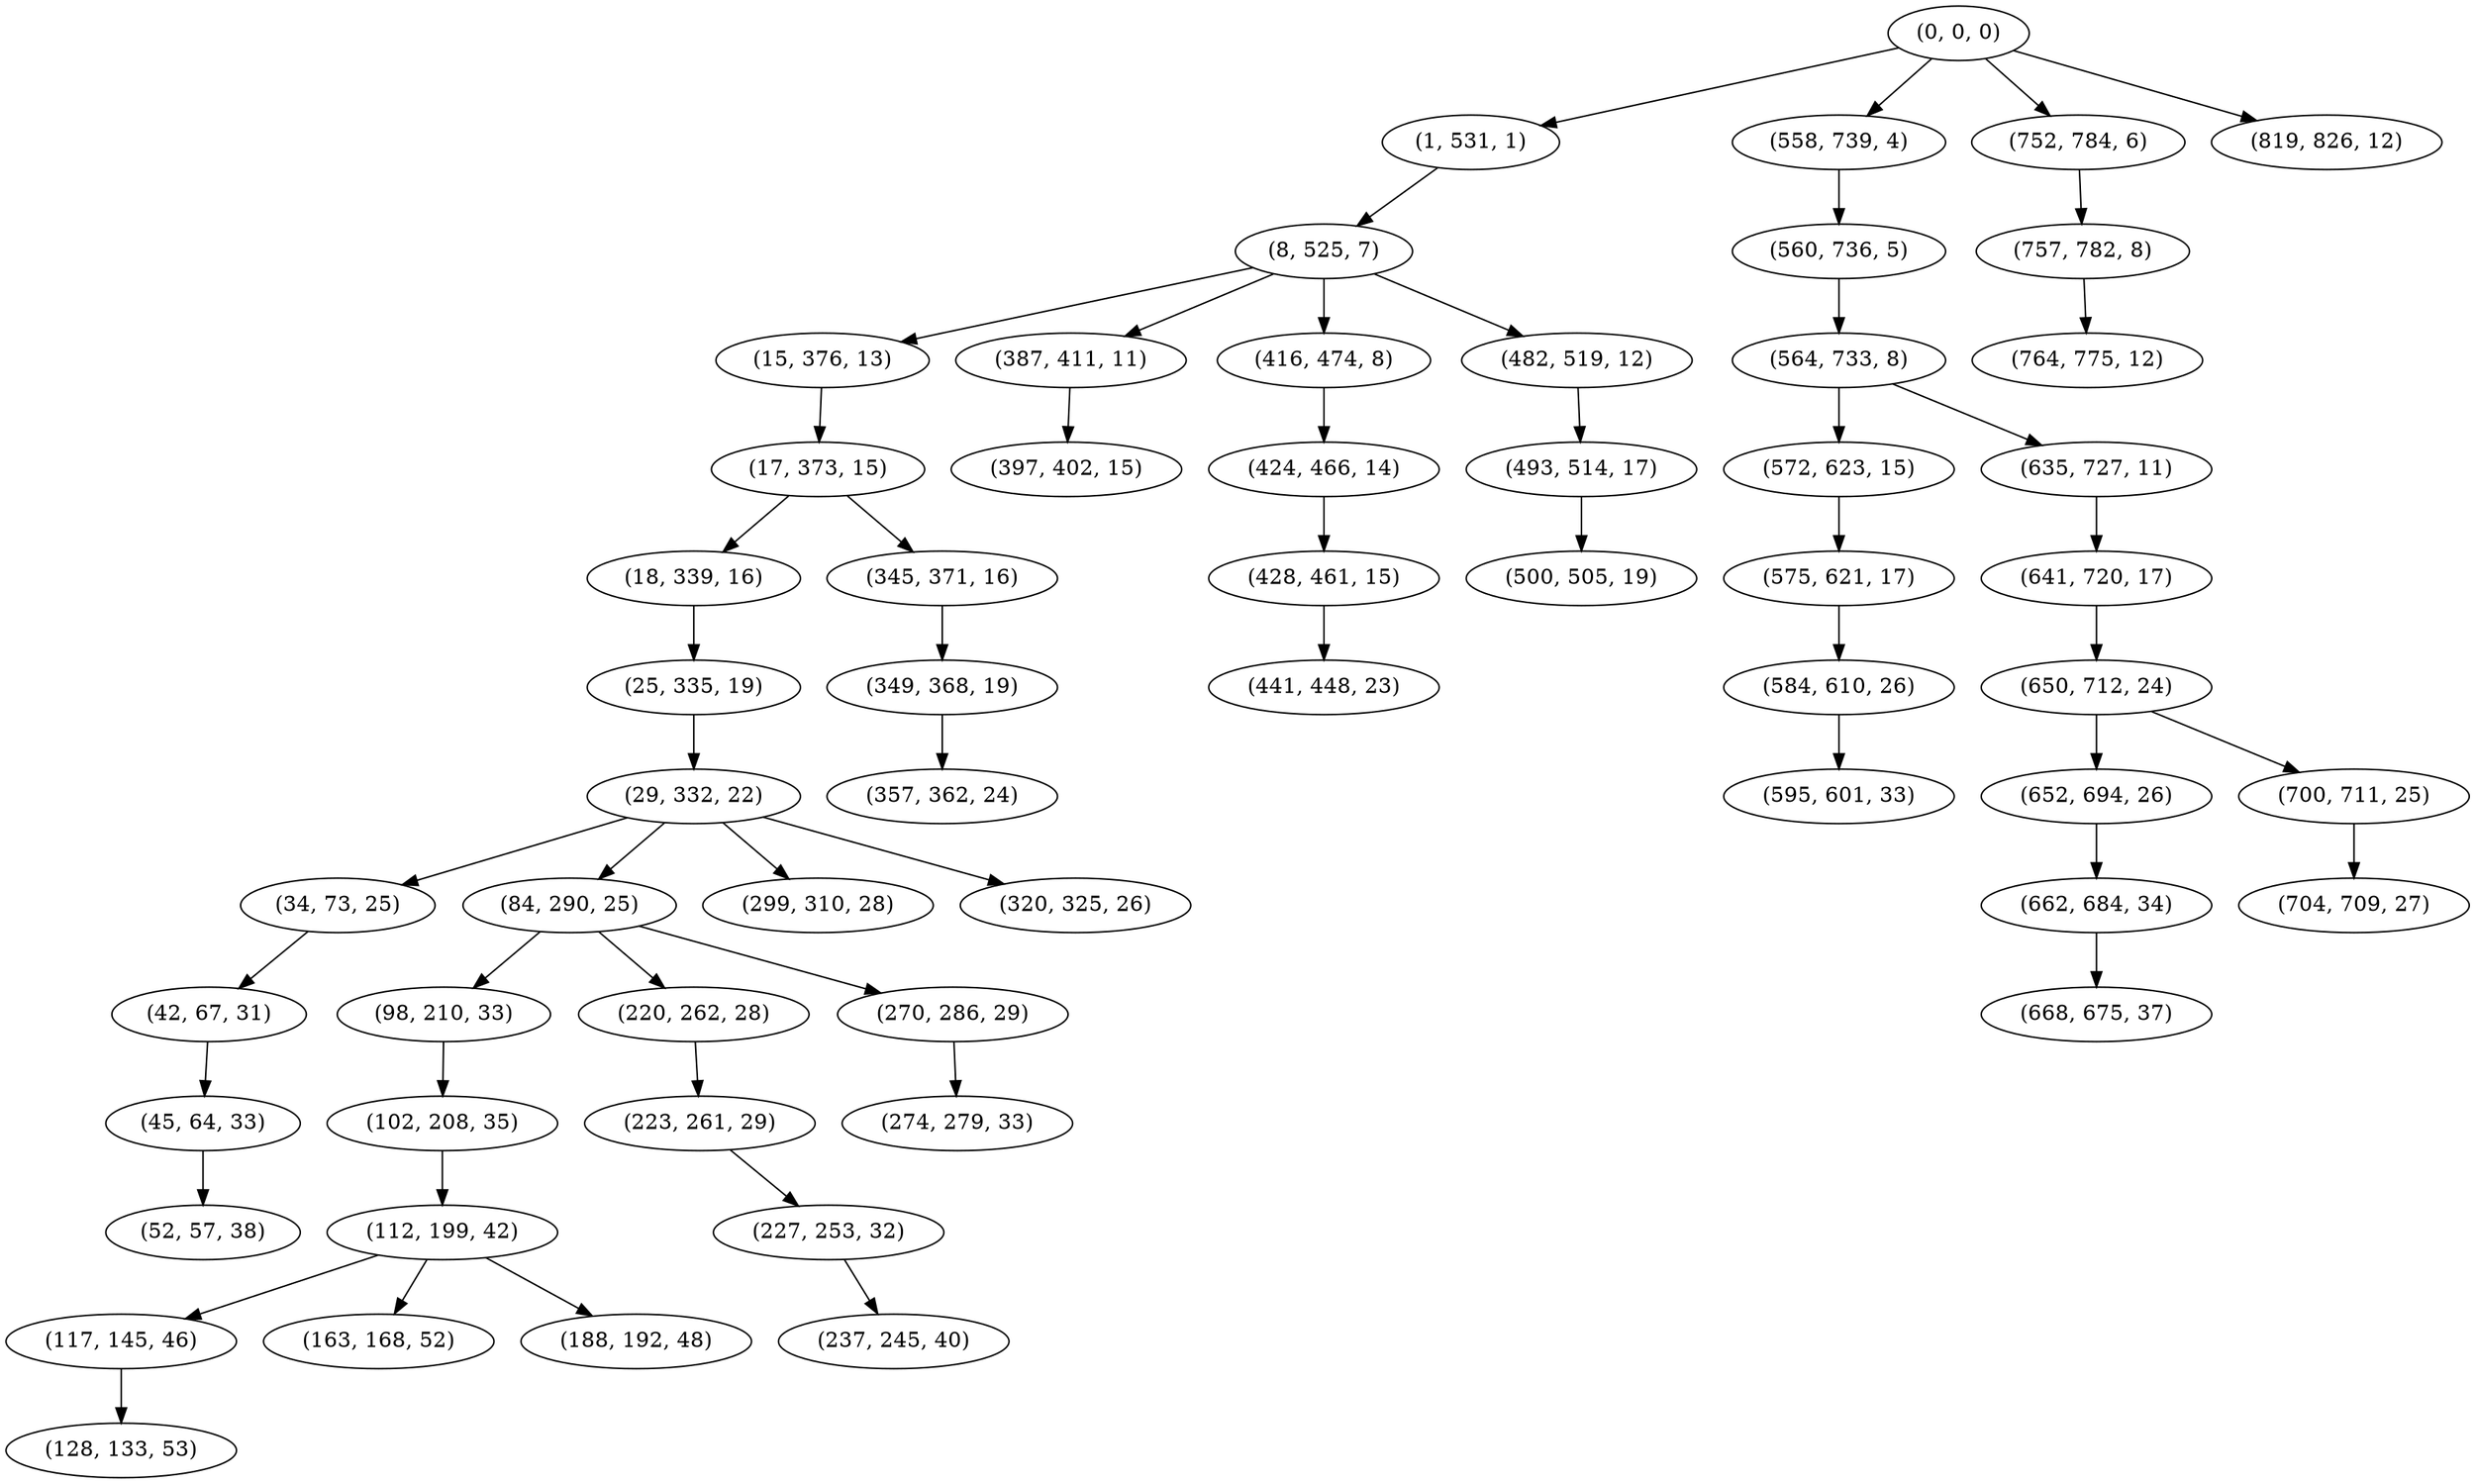 digraph tree {
    "(0, 0, 0)";
    "(1, 531, 1)";
    "(8, 525, 7)";
    "(15, 376, 13)";
    "(17, 373, 15)";
    "(18, 339, 16)";
    "(25, 335, 19)";
    "(29, 332, 22)";
    "(34, 73, 25)";
    "(42, 67, 31)";
    "(45, 64, 33)";
    "(52, 57, 38)";
    "(84, 290, 25)";
    "(98, 210, 33)";
    "(102, 208, 35)";
    "(112, 199, 42)";
    "(117, 145, 46)";
    "(128, 133, 53)";
    "(163, 168, 52)";
    "(188, 192, 48)";
    "(220, 262, 28)";
    "(223, 261, 29)";
    "(227, 253, 32)";
    "(237, 245, 40)";
    "(270, 286, 29)";
    "(274, 279, 33)";
    "(299, 310, 28)";
    "(320, 325, 26)";
    "(345, 371, 16)";
    "(349, 368, 19)";
    "(357, 362, 24)";
    "(387, 411, 11)";
    "(397, 402, 15)";
    "(416, 474, 8)";
    "(424, 466, 14)";
    "(428, 461, 15)";
    "(441, 448, 23)";
    "(482, 519, 12)";
    "(493, 514, 17)";
    "(500, 505, 19)";
    "(558, 739, 4)";
    "(560, 736, 5)";
    "(564, 733, 8)";
    "(572, 623, 15)";
    "(575, 621, 17)";
    "(584, 610, 26)";
    "(595, 601, 33)";
    "(635, 727, 11)";
    "(641, 720, 17)";
    "(650, 712, 24)";
    "(652, 694, 26)";
    "(662, 684, 34)";
    "(668, 675, 37)";
    "(700, 711, 25)";
    "(704, 709, 27)";
    "(752, 784, 6)";
    "(757, 782, 8)";
    "(764, 775, 12)";
    "(819, 826, 12)";
    "(0, 0, 0)" -> "(1, 531, 1)";
    "(0, 0, 0)" -> "(558, 739, 4)";
    "(0, 0, 0)" -> "(752, 784, 6)";
    "(0, 0, 0)" -> "(819, 826, 12)";
    "(1, 531, 1)" -> "(8, 525, 7)";
    "(8, 525, 7)" -> "(15, 376, 13)";
    "(8, 525, 7)" -> "(387, 411, 11)";
    "(8, 525, 7)" -> "(416, 474, 8)";
    "(8, 525, 7)" -> "(482, 519, 12)";
    "(15, 376, 13)" -> "(17, 373, 15)";
    "(17, 373, 15)" -> "(18, 339, 16)";
    "(17, 373, 15)" -> "(345, 371, 16)";
    "(18, 339, 16)" -> "(25, 335, 19)";
    "(25, 335, 19)" -> "(29, 332, 22)";
    "(29, 332, 22)" -> "(34, 73, 25)";
    "(29, 332, 22)" -> "(84, 290, 25)";
    "(29, 332, 22)" -> "(299, 310, 28)";
    "(29, 332, 22)" -> "(320, 325, 26)";
    "(34, 73, 25)" -> "(42, 67, 31)";
    "(42, 67, 31)" -> "(45, 64, 33)";
    "(45, 64, 33)" -> "(52, 57, 38)";
    "(84, 290, 25)" -> "(98, 210, 33)";
    "(84, 290, 25)" -> "(220, 262, 28)";
    "(84, 290, 25)" -> "(270, 286, 29)";
    "(98, 210, 33)" -> "(102, 208, 35)";
    "(102, 208, 35)" -> "(112, 199, 42)";
    "(112, 199, 42)" -> "(117, 145, 46)";
    "(112, 199, 42)" -> "(163, 168, 52)";
    "(112, 199, 42)" -> "(188, 192, 48)";
    "(117, 145, 46)" -> "(128, 133, 53)";
    "(220, 262, 28)" -> "(223, 261, 29)";
    "(223, 261, 29)" -> "(227, 253, 32)";
    "(227, 253, 32)" -> "(237, 245, 40)";
    "(270, 286, 29)" -> "(274, 279, 33)";
    "(345, 371, 16)" -> "(349, 368, 19)";
    "(349, 368, 19)" -> "(357, 362, 24)";
    "(387, 411, 11)" -> "(397, 402, 15)";
    "(416, 474, 8)" -> "(424, 466, 14)";
    "(424, 466, 14)" -> "(428, 461, 15)";
    "(428, 461, 15)" -> "(441, 448, 23)";
    "(482, 519, 12)" -> "(493, 514, 17)";
    "(493, 514, 17)" -> "(500, 505, 19)";
    "(558, 739, 4)" -> "(560, 736, 5)";
    "(560, 736, 5)" -> "(564, 733, 8)";
    "(564, 733, 8)" -> "(572, 623, 15)";
    "(564, 733, 8)" -> "(635, 727, 11)";
    "(572, 623, 15)" -> "(575, 621, 17)";
    "(575, 621, 17)" -> "(584, 610, 26)";
    "(584, 610, 26)" -> "(595, 601, 33)";
    "(635, 727, 11)" -> "(641, 720, 17)";
    "(641, 720, 17)" -> "(650, 712, 24)";
    "(650, 712, 24)" -> "(652, 694, 26)";
    "(650, 712, 24)" -> "(700, 711, 25)";
    "(652, 694, 26)" -> "(662, 684, 34)";
    "(662, 684, 34)" -> "(668, 675, 37)";
    "(700, 711, 25)" -> "(704, 709, 27)";
    "(752, 784, 6)" -> "(757, 782, 8)";
    "(757, 782, 8)" -> "(764, 775, 12)";
}
